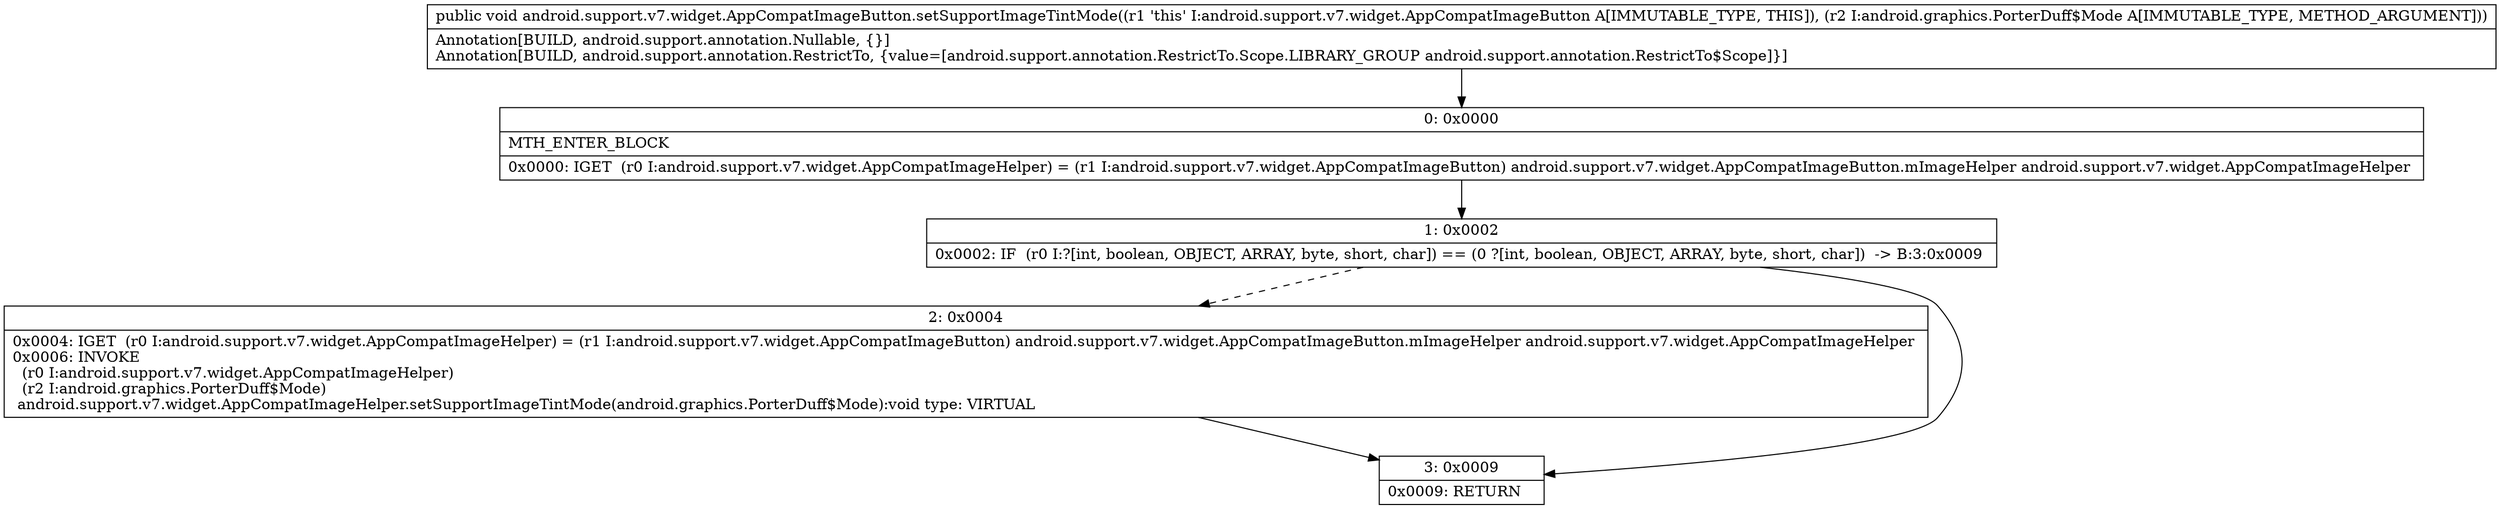 digraph "CFG forandroid.support.v7.widget.AppCompatImageButton.setSupportImageTintMode(Landroid\/graphics\/PorterDuff$Mode;)V" {
Node_0 [shape=record,label="{0\:\ 0x0000|MTH_ENTER_BLOCK\l|0x0000: IGET  (r0 I:android.support.v7.widget.AppCompatImageHelper) = (r1 I:android.support.v7.widget.AppCompatImageButton) android.support.v7.widget.AppCompatImageButton.mImageHelper android.support.v7.widget.AppCompatImageHelper \l}"];
Node_1 [shape=record,label="{1\:\ 0x0002|0x0002: IF  (r0 I:?[int, boolean, OBJECT, ARRAY, byte, short, char]) == (0 ?[int, boolean, OBJECT, ARRAY, byte, short, char])  \-\> B:3:0x0009 \l}"];
Node_2 [shape=record,label="{2\:\ 0x0004|0x0004: IGET  (r0 I:android.support.v7.widget.AppCompatImageHelper) = (r1 I:android.support.v7.widget.AppCompatImageButton) android.support.v7.widget.AppCompatImageButton.mImageHelper android.support.v7.widget.AppCompatImageHelper \l0x0006: INVOKE  \l  (r0 I:android.support.v7.widget.AppCompatImageHelper)\l  (r2 I:android.graphics.PorterDuff$Mode)\l android.support.v7.widget.AppCompatImageHelper.setSupportImageTintMode(android.graphics.PorterDuff$Mode):void type: VIRTUAL \l}"];
Node_3 [shape=record,label="{3\:\ 0x0009|0x0009: RETURN   \l}"];
MethodNode[shape=record,label="{public void android.support.v7.widget.AppCompatImageButton.setSupportImageTintMode((r1 'this' I:android.support.v7.widget.AppCompatImageButton A[IMMUTABLE_TYPE, THIS]), (r2 I:android.graphics.PorterDuff$Mode A[IMMUTABLE_TYPE, METHOD_ARGUMENT]))  | Annotation[BUILD, android.support.annotation.Nullable, \{\}]\lAnnotation[BUILD, android.support.annotation.RestrictTo, \{value=[android.support.annotation.RestrictTo.Scope.LIBRARY_GROUP android.support.annotation.RestrictTo$Scope]\}]\l}"];
MethodNode -> Node_0;
Node_0 -> Node_1;
Node_1 -> Node_2[style=dashed];
Node_1 -> Node_3;
Node_2 -> Node_3;
}

